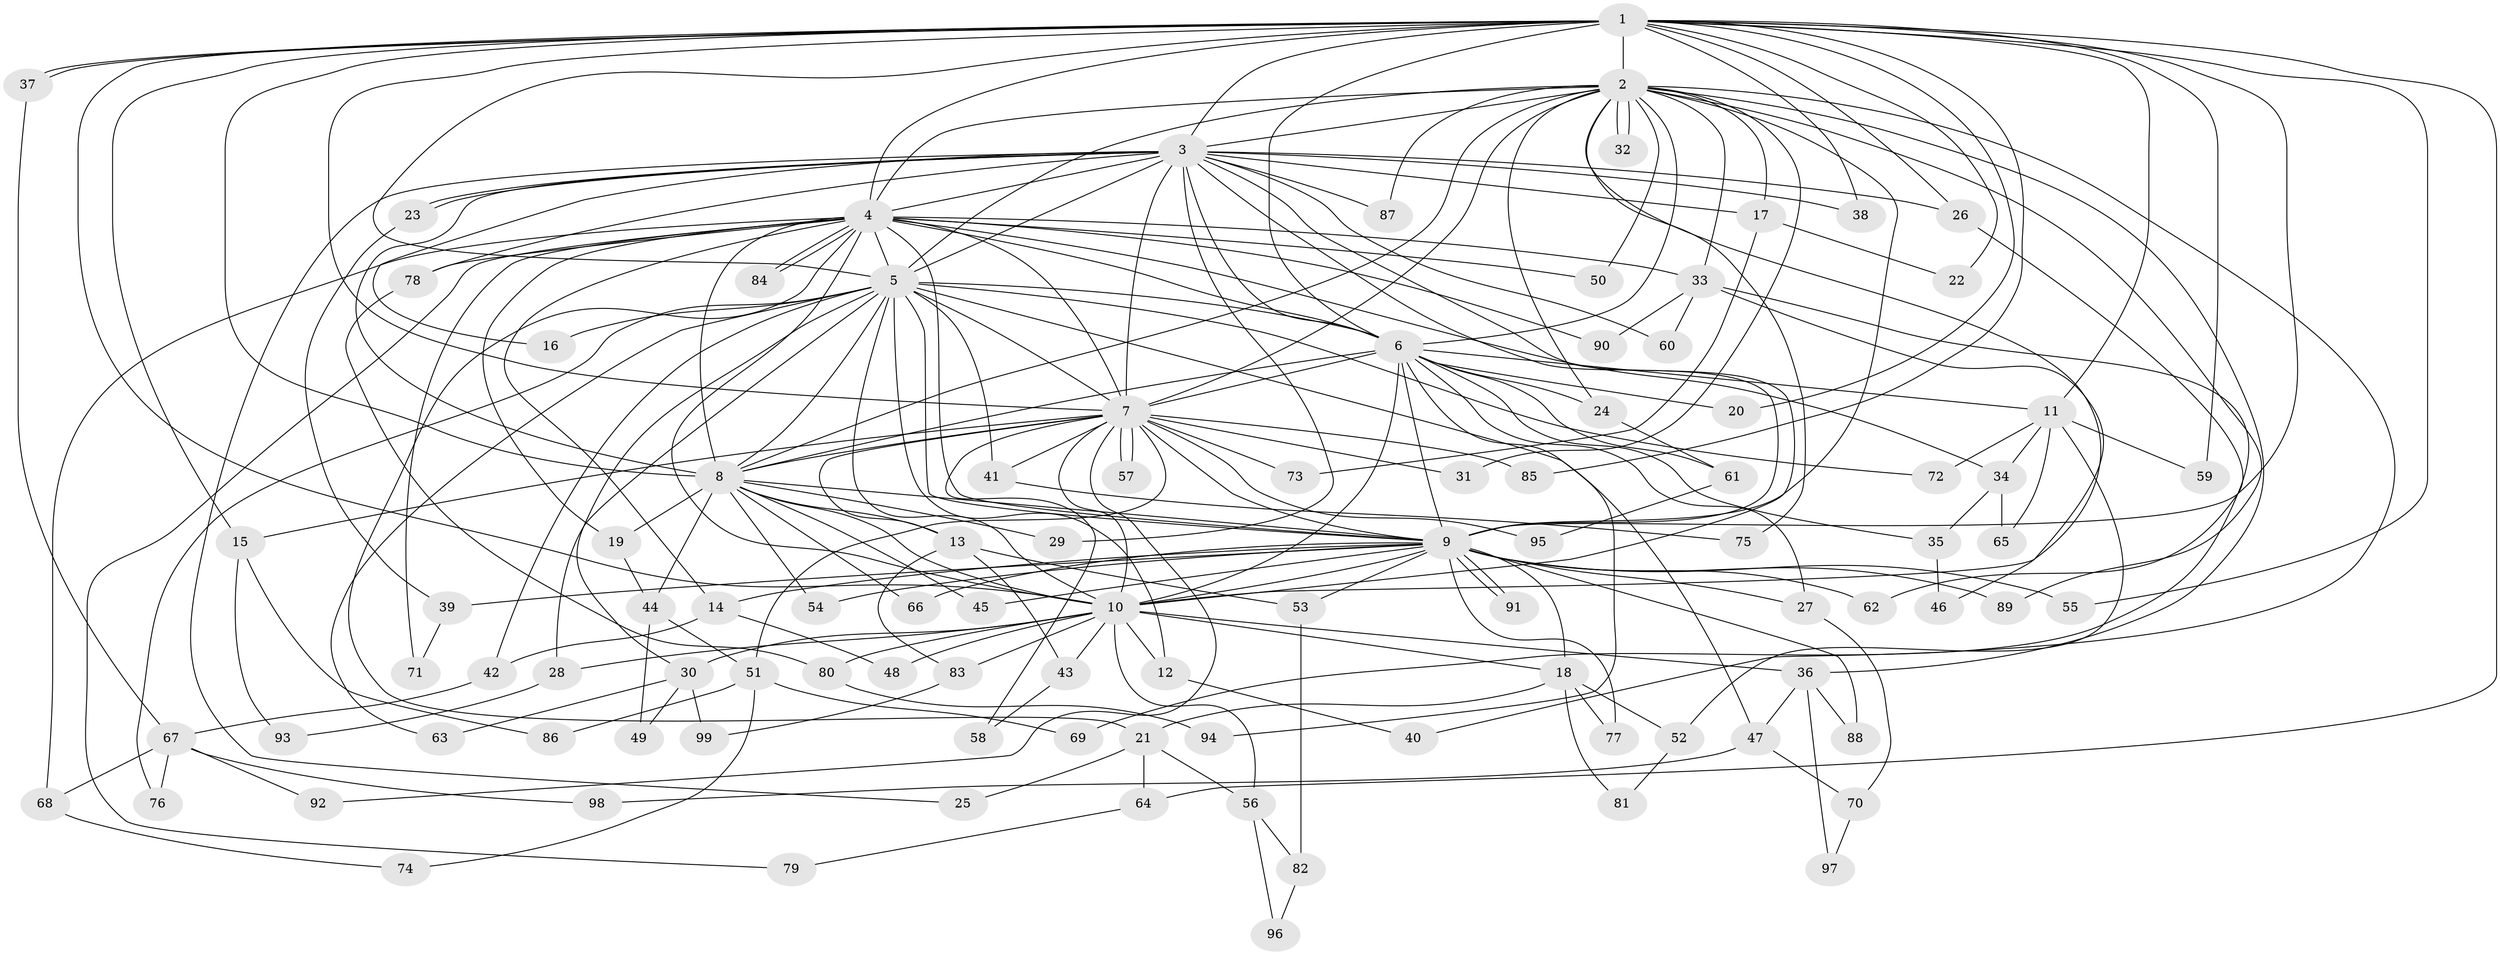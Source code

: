// coarse degree distribution, {2: 0.3448275862068966, 1: 0.3448275862068966, 9: 0.034482758620689655, 10: 0.034482758620689655, 23: 0.034482758620689655, 11: 0.034482758620689655, 3: 0.1724137931034483}
// Generated by graph-tools (version 1.1) at 2025/49/03/04/25 21:49:01]
// undirected, 99 vertices, 223 edges
graph export_dot {
graph [start="1"]
  node [color=gray90,style=filled];
  1;
  2;
  3;
  4;
  5;
  6;
  7;
  8;
  9;
  10;
  11;
  12;
  13;
  14;
  15;
  16;
  17;
  18;
  19;
  20;
  21;
  22;
  23;
  24;
  25;
  26;
  27;
  28;
  29;
  30;
  31;
  32;
  33;
  34;
  35;
  36;
  37;
  38;
  39;
  40;
  41;
  42;
  43;
  44;
  45;
  46;
  47;
  48;
  49;
  50;
  51;
  52;
  53;
  54;
  55;
  56;
  57;
  58;
  59;
  60;
  61;
  62;
  63;
  64;
  65;
  66;
  67;
  68;
  69;
  70;
  71;
  72;
  73;
  74;
  75;
  76;
  77;
  78;
  79;
  80;
  81;
  82;
  83;
  84;
  85;
  86;
  87;
  88;
  89;
  90;
  91;
  92;
  93;
  94;
  95;
  96;
  97;
  98;
  99;
  1 -- 2;
  1 -- 3;
  1 -- 4;
  1 -- 5;
  1 -- 6;
  1 -- 7;
  1 -- 8;
  1 -- 9;
  1 -- 10;
  1 -- 11;
  1 -- 15;
  1 -- 20;
  1 -- 22;
  1 -- 26;
  1 -- 37;
  1 -- 37;
  1 -- 38;
  1 -- 55;
  1 -- 59;
  1 -- 64;
  1 -- 85;
  2 -- 3;
  2 -- 4;
  2 -- 5;
  2 -- 6;
  2 -- 7;
  2 -- 8;
  2 -- 9;
  2 -- 10;
  2 -- 17;
  2 -- 24;
  2 -- 31;
  2 -- 32;
  2 -- 32;
  2 -- 33;
  2 -- 36;
  2 -- 40;
  2 -- 50;
  2 -- 75;
  2 -- 87;
  2 -- 89;
  3 -- 4;
  3 -- 5;
  3 -- 6;
  3 -- 7;
  3 -- 8;
  3 -- 9;
  3 -- 10;
  3 -- 16;
  3 -- 17;
  3 -- 23;
  3 -- 23;
  3 -- 25;
  3 -- 26;
  3 -- 29;
  3 -- 38;
  3 -- 60;
  3 -- 78;
  3 -- 87;
  4 -- 5;
  4 -- 6;
  4 -- 7;
  4 -- 8;
  4 -- 9;
  4 -- 10;
  4 -- 14;
  4 -- 19;
  4 -- 21;
  4 -- 33;
  4 -- 34;
  4 -- 50;
  4 -- 68;
  4 -- 71;
  4 -- 78;
  4 -- 79;
  4 -- 84;
  4 -- 84;
  4 -- 90;
  5 -- 6;
  5 -- 7;
  5 -- 8;
  5 -- 9;
  5 -- 10;
  5 -- 12;
  5 -- 16;
  5 -- 28;
  5 -- 30;
  5 -- 41;
  5 -- 42;
  5 -- 47;
  5 -- 63;
  5 -- 72;
  5 -- 76;
  6 -- 7;
  6 -- 8;
  6 -- 9;
  6 -- 10;
  6 -- 11;
  6 -- 20;
  6 -- 24;
  6 -- 27;
  6 -- 35;
  6 -- 61;
  6 -- 94;
  7 -- 8;
  7 -- 9;
  7 -- 10;
  7 -- 13;
  7 -- 15;
  7 -- 31;
  7 -- 41;
  7 -- 51;
  7 -- 57;
  7 -- 57;
  7 -- 58;
  7 -- 73;
  7 -- 85;
  7 -- 92;
  7 -- 95;
  8 -- 9;
  8 -- 10;
  8 -- 13;
  8 -- 19;
  8 -- 29;
  8 -- 44;
  8 -- 45;
  8 -- 54;
  8 -- 66;
  9 -- 10;
  9 -- 14;
  9 -- 18;
  9 -- 27;
  9 -- 39;
  9 -- 45;
  9 -- 53;
  9 -- 54;
  9 -- 55;
  9 -- 62;
  9 -- 66;
  9 -- 77;
  9 -- 88;
  9 -- 89;
  9 -- 91;
  9 -- 91;
  10 -- 12;
  10 -- 18;
  10 -- 28;
  10 -- 30;
  10 -- 36;
  10 -- 43;
  10 -- 48;
  10 -- 56;
  10 -- 80;
  10 -- 83;
  11 -- 34;
  11 -- 52;
  11 -- 59;
  11 -- 65;
  11 -- 72;
  12 -- 40;
  13 -- 43;
  13 -- 53;
  13 -- 83;
  14 -- 42;
  14 -- 48;
  15 -- 86;
  15 -- 93;
  17 -- 22;
  17 -- 73;
  18 -- 21;
  18 -- 52;
  18 -- 77;
  18 -- 81;
  19 -- 44;
  21 -- 25;
  21 -- 56;
  21 -- 64;
  23 -- 39;
  24 -- 61;
  26 -- 62;
  27 -- 70;
  28 -- 93;
  30 -- 49;
  30 -- 63;
  30 -- 99;
  33 -- 46;
  33 -- 60;
  33 -- 69;
  33 -- 90;
  34 -- 35;
  34 -- 65;
  35 -- 46;
  36 -- 47;
  36 -- 88;
  36 -- 97;
  37 -- 67;
  39 -- 71;
  41 -- 75;
  42 -- 67;
  43 -- 58;
  44 -- 49;
  44 -- 51;
  47 -- 70;
  47 -- 98;
  51 -- 69;
  51 -- 74;
  51 -- 86;
  52 -- 81;
  53 -- 82;
  56 -- 82;
  56 -- 96;
  61 -- 95;
  64 -- 79;
  67 -- 68;
  67 -- 76;
  67 -- 92;
  67 -- 98;
  68 -- 74;
  70 -- 97;
  78 -- 80;
  80 -- 94;
  82 -- 96;
  83 -- 99;
}

